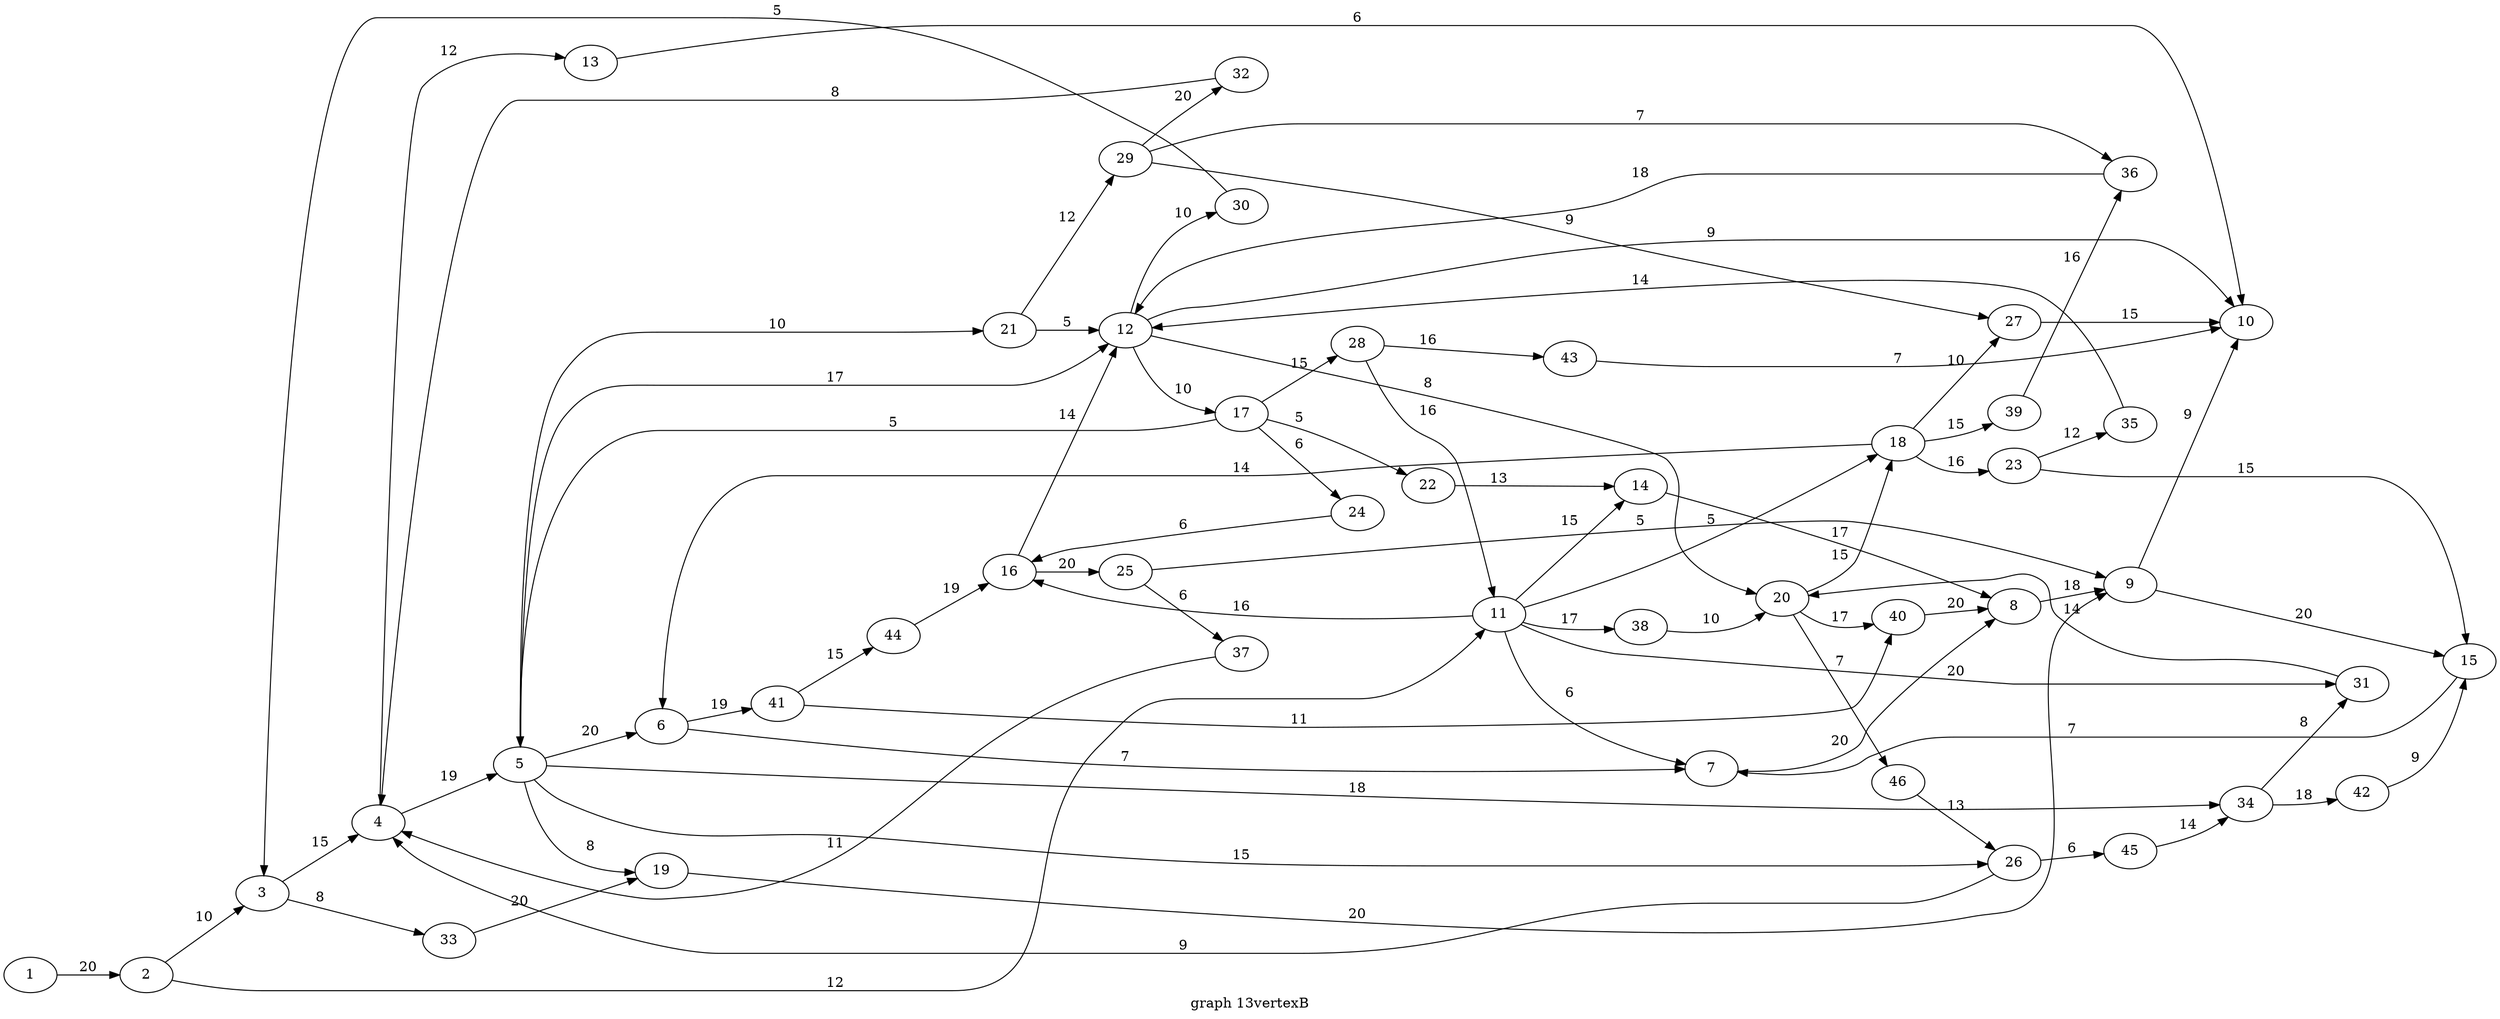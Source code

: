 digraph g{

rankdir = LR

1 -> 2 [label = " 20 "];
2 -> 3 [label = " 10 "];
3 -> 4 [label = " 15 "];
4 -> 5 [label = " 19 "];
5 -> 6 [label = " 20 "];
6 -> 7 [label = " 7 "];
7 -> 8 [label = " 20 "];
8 -> 9 [label = " 18 "];
9 -> 10 [label = " 9 "];
2 -> 11 [label = " 12 "];
11 -> 7 [label = " 6 "];
5 -> 12 [label = " 17 "];
12 -> 10 [label = " 9 "];
4 -> 13 [label = " 12 "];
13 -> 10 [label = " 6 "];
11 -> 14 [label = " 15 "];
14 -> 8 [label = " 17 "];
9 -> 15 [label = " 20 "];
15 -> 7 [label = " 7 "];
11 -> 16 [label = " 16 "];
16 -> 12 [label = " 14 "];
12 -> 17 [label = " 10 "];
17 -> 5 [label = " 5 "];
11 -> 18 [label = " 5 "];
18 -> 6 [label = " 14 "];
5 -> 19 [label = " 8 "];
19 -> 9 [label = " 20 "];
12 -> 20 [label = " 8 "];
20 -> 18 [label = " 15 "];
5 -> 21 [label = " 10 "];
21 -> 12 [label = " 5 "];
17 -> 22 [label = " 5 "];
22 -> 14 [label = " 13 "];
18 -> 23 [label = " 16 "];
23 -> 15 [label = " 15 "];
17 -> 24 [label = " 6 "];
24 -> 16 [label = " 6 "];
16 -> 25 [label = " 20 "];
25 -> 9 [label = " 5 "];
5 -> 26 [label = " 15 "];
26 -> 4 [label = " 9 "];
18 -> 27 [label = " 10 "];
27 -> 10 [label = " 15 "];
17 -> 28 [label = " 15 "];
28 -> 11 [label = " 16 "];
21 -> 29 [label = " 12 "];
29 -> 27 [label = " 9 "];
12 -> 30 [label = " 10 "];
30 -> 3 [label = " 5 "];
11 -> 31 [label = " 20 "];
31 -> 20 [label = " 14 "];
29 -> 32 [label = " 20 "];
32 -> 4 [label = " 8 "];
3 -> 33 [label = " 8 "];
33 -> 19 [label = " 20 "];
5 -> 34 [label = " 18 "];
34 -> 31 [label = " 8 "];
23 -> 35 [label = " 12 "];
35 -> 12 [label = " 14 "];
29 -> 36 [label = " 7 "];
36 -> 12 [label = " 18 "];
25 -> 37 [label = " 6 "];
37 -> 4 [label = " 11 "];
11 -> 38 [label = " 17 "];
38 -> 20 [label = " 10 "];
18 -> 39 [label = " 15 "];
39 -> 36 [label = " 16 "];
20 -> 40 [label = " 17 "];
40 -> 8 [label = " 20 "];
6 -> 41 [label = " 19 "];
41 -> 40 [label = " 11 "];
34 -> 42 [label = " 18 "];
42 -> 15 [label = " 9 "];
28 -> 43 [label = " 16 "];
43 -> 10 [label = " 7 "];
41 -> 44 [label = " 15 "];
44 -> 16 [label = " 19 "];
26 -> 45 [label = " 6 "];
45 -> 34 [label = " 14 "];
20 -> 46 [label = " 7 "];
46 -> 26 [label = " 13 "];

label = "graph 13vertexB"
}
